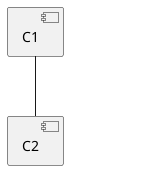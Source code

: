 {
  "sha1": "31epqmmtn06l1k9ydhzcwuurohjvgf8",
  "insertion": {
    "when": "2024-05-30T20:48:20.154Z",
    "url": "https://forum.plantuml.net/16657/hide-%40unlinked-fails-in-case-of-component-notation",
    "user": "plantuml@gmail.com"
  }
}
@startuml
component C1 {
}
component C2 {
}
component C3 {
}

C1 -- C2

hide @unlinked
@enduml
